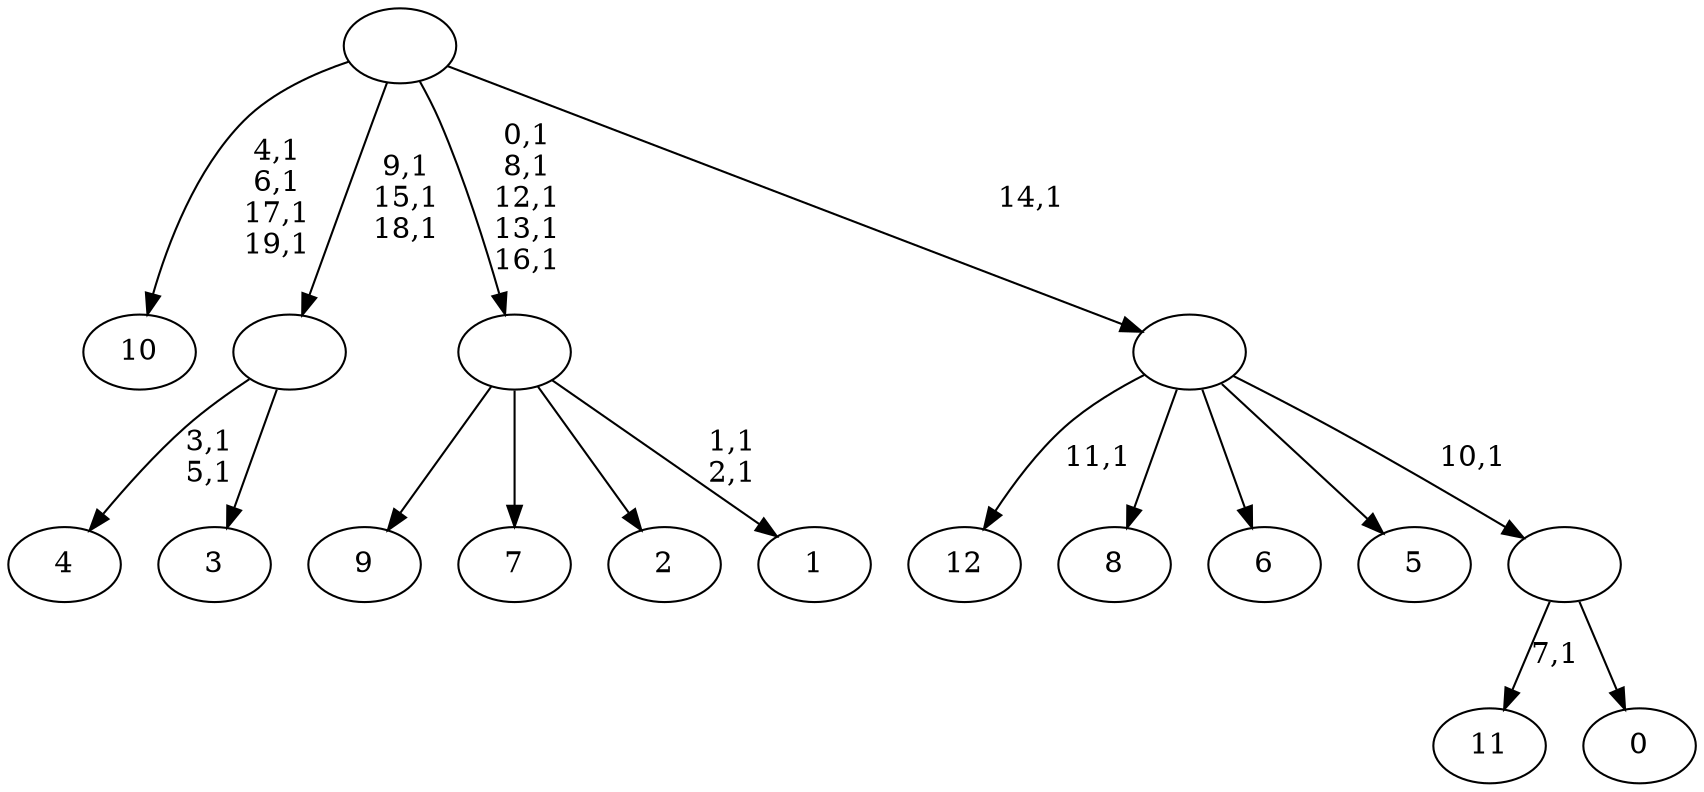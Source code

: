 digraph T {
	33 [label="12"]
	31 [label="11"]
	29 [label="10"]
	24 [label="9"]
	23 [label="8"]
	22 [label="7"]
	21 [label="6"]
	20 [label="5"]
	19 [label="4"]
	16 [label="3"]
	15 [label=""]
	12 [label="2"]
	11 [label="1"]
	8 [label=""]
	3 [label="0"]
	2 [label=""]
	1 [label=""]
	0 [label=""]
	15 -> 19 [label="3,1\n5,1"]
	15 -> 16 [label=""]
	8 -> 11 [label="1,1\n2,1"]
	8 -> 24 [label=""]
	8 -> 22 [label=""]
	8 -> 12 [label=""]
	2 -> 31 [label="7,1"]
	2 -> 3 [label=""]
	1 -> 33 [label="11,1"]
	1 -> 23 [label=""]
	1 -> 21 [label=""]
	1 -> 20 [label=""]
	1 -> 2 [label="10,1"]
	0 -> 8 [label="0,1\n8,1\n12,1\n13,1\n16,1"]
	0 -> 15 [label="9,1\n15,1\n18,1"]
	0 -> 29 [label="4,1\n6,1\n17,1\n19,1"]
	0 -> 1 [label="14,1"]
}
